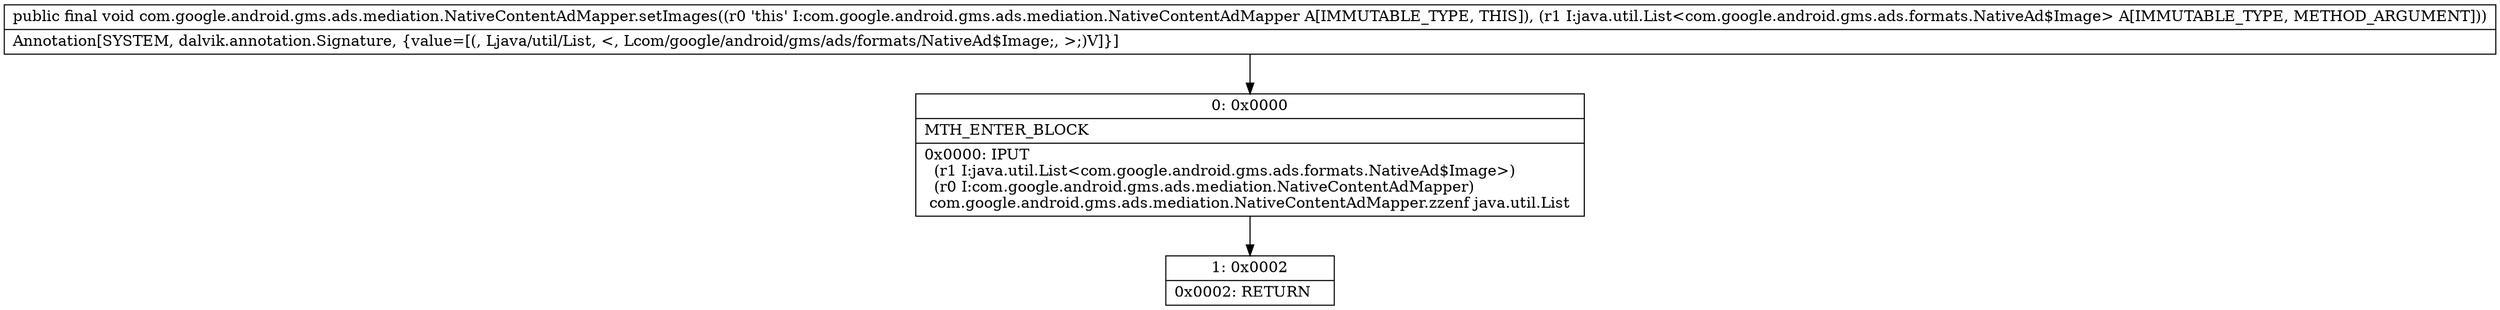 digraph "CFG forcom.google.android.gms.ads.mediation.NativeContentAdMapper.setImages(Ljava\/util\/List;)V" {
Node_0 [shape=record,label="{0\:\ 0x0000|MTH_ENTER_BLOCK\l|0x0000: IPUT  \l  (r1 I:java.util.List\<com.google.android.gms.ads.formats.NativeAd$Image\>)\l  (r0 I:com.google.android.gms.ads.mediation.NativeContentAdMapper)\l com.google.android.gms.ads.mediation.NativeContentAdMapper.zzenf java.util.List \l}"];
Node_1 [shape=record,label="{1\:\ 0x0002|0x0002: RETURN   \l}"];
MethodNode[shape=record,label="{public final void com.google.android.gms.ads.mediation.NativeContentAdMapper.setImages((r0 'this' I:com.google.android.gms.ads.mediation.NativeContentAdMapper A[IMMUTABLE_TYPE, THIS]), (r1 I:java.util.List\<com.google.android.gms.ads.formats.NativeAd$Image\> A[IMMUTABLE_TYPE, METHOD_ARGUMENT]))  | Annotation[SYSTEM, dalvik.annotation.Signature, \{value=[(, Ljava\/util\/List, \<, Lcom\/google\/android\/gms\/ads\/formats\/NativeAd$Image;, \>;)V]\}]\l}"];
MethodNode -> Node_0;
Node_0 -> Node_1;
}

